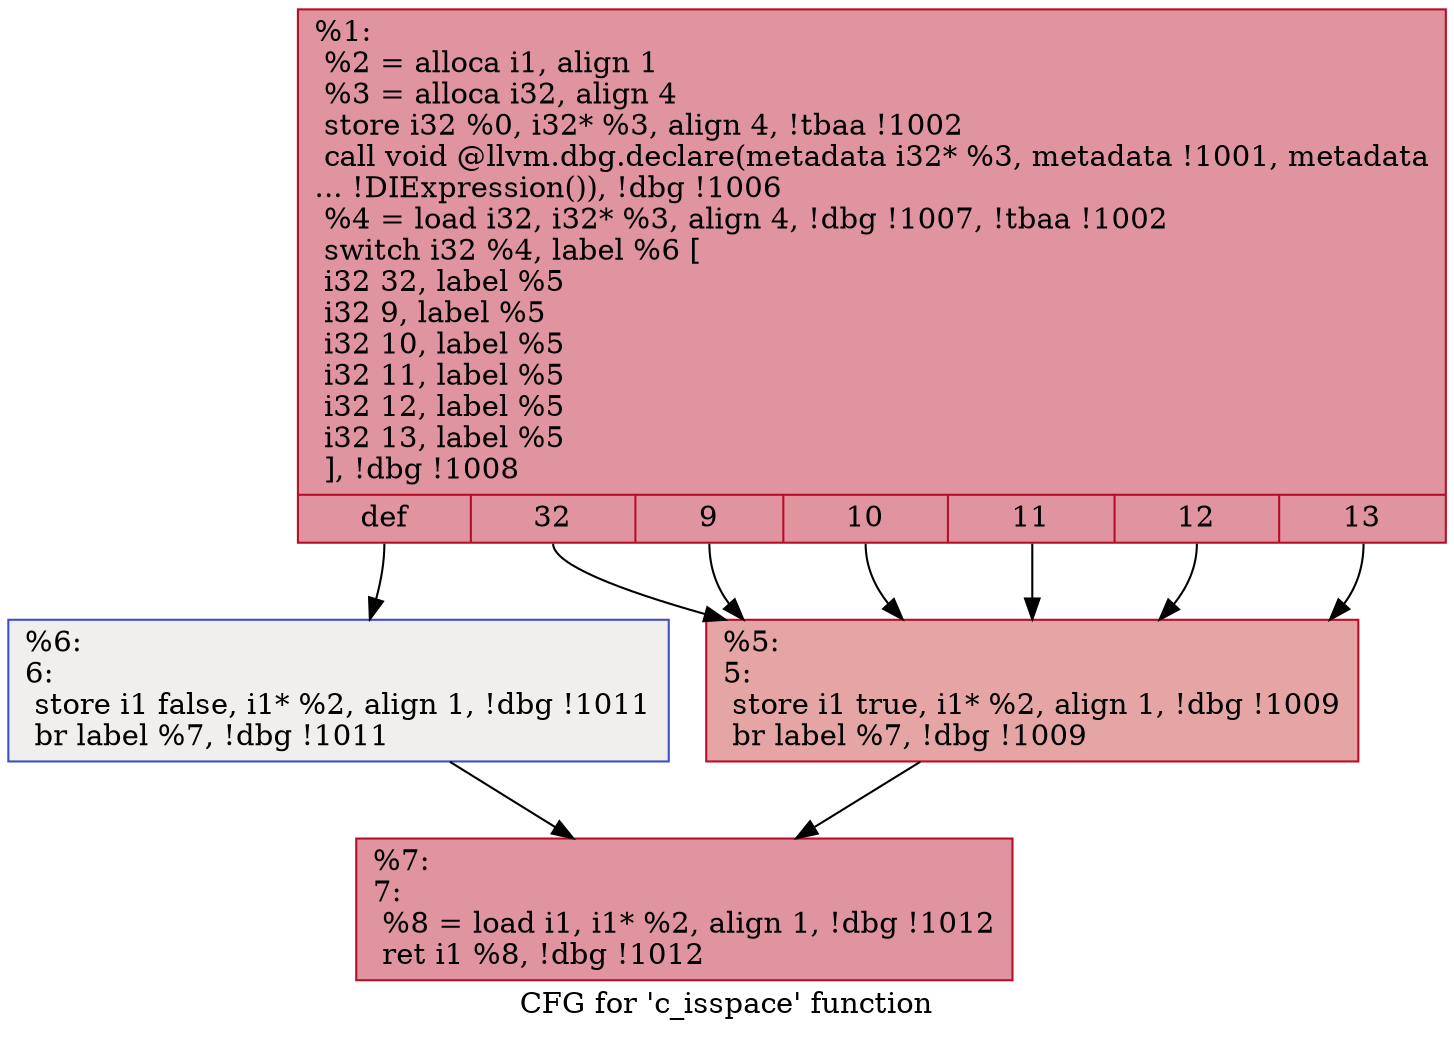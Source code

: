 digraph "CFG for 'c_isspace' function" {
	label="CFG for 'c_isspace' function";

	Node0x23d4c50 [shape=record,color="#b70d28ff", style=filled, fillcolor="#b70d2870",label="{%1:\l  %2 = alloca i1, align 1\l  %3 = alloca i32, align 4\l  store i32 %0, i32* %3, align 4, !tbaa !1002\l  call void @llvm.dbg.declare(metadata i32* %3, metadata !1001, metadata\l... !DIExpression()), !dbg !1006\l  %4 = load i32, i32* %3, align 4, !dbg !1007, !tbaa !1002\l  switch i32 %4, label %6 [\l    i32 32, label %5\l    i32 9, label %5\l    i32 10, label %5\l    i32 11, label %5\l    i32 12, label %5\l    i32 13, label %5\l  ], !dbg !1008\l|{<s0>def|<s1>32|<s2>9|<s3>10|<s4>11|<s5>12|<s6>13}}"];
	Node0x23d4c50:s0 -> Node0x23d4cf0;
	Node0x23d4c50:s1 -> Node0x23d4ca0;
	Node0x23d4c50:s2 -> Node0x23d4ca0;
	Node0x23d4c50:s3 -> Node0x23d4ca0;
	Node0x23d4c50:s4 -> Node0x23d4ca0;
	Node0x23d4c50:s5 -> Node0x23d4ca0;
	Node0x23d4c50:s6 -> Node0x23d4ca0;
	Node0x23d4ca0 [shape=record,color="#b70d28ff", style=filled, fillcolor="#c5333470",label="{%5:\l5:                                                \l  store i1 true, i1* %2, align 1, !dbg !1009\l  br label %7, !dbg !1009\l}"];
	Node0x23d4ca0 -> Node0x23d4d40;
	Node0x23d4cf0 [shape=record,color="#3d50c3ff", style=filled, fillcolor="#e0dbd870",label="{%6:\l6:                                                \l  store i1 false, i1* %2, align 1, !dbg !1011\l  br label %7, !dbg !1011\l}"];
	Node0x23d4cf0 -> Node0x23d4d40;
	Node0x23d4d40 [shape=record,color="#b70d28ff", style=filled, fillcolor="#b70d2870",label="{%7:\l7:                                                \l  %8 = load i1, i1* %2, align 1, !dbg !1012\l  ret i1 %8, !dbg !1012\l}"];
}
